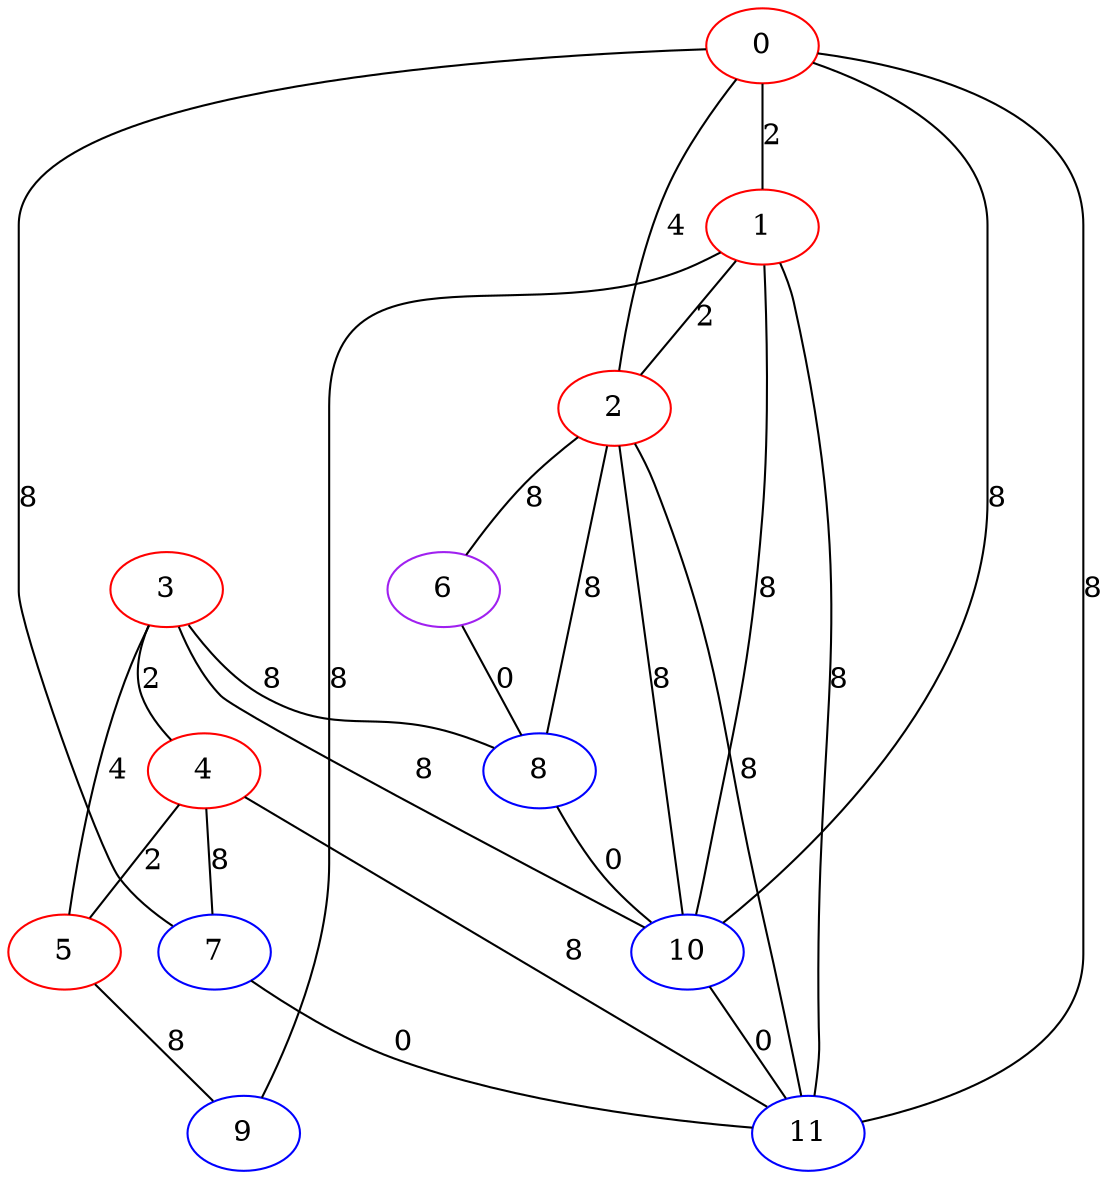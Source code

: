 graph "" {
0 [color=red, weight=1];
1 [color=red, weight=1];
2 [color=red, weight=1];
3 [color=red, weight=1];
4 [color=red, weight=1];
5 [color=red, weight=1];
6 [color=purple, weight=4];
7 [color=blue, weight=3];
8 [color=blue, weight=3];
9 [color=blue, weight=3];
10 [color=blue, weight=3];
11 [color=blue, weight=3];
0 -- 1  [key=0, label=2];
0 -- 2  [key=0, label=4];
0 -- 11  [key=0, label=8];
0 -- 10  [key=0, label=8];
0 -- 7  [key=0, label=8];
1 -- 9  [key=0, label=8];
1 -- 2  [key=0, label=2];
1 -- 11  [key=0, label=8];
1 -- 10  [key=0, label=8];
2 -- 6  [key=0, label=8];
2 -- 8  [key=0, label=8];
2 -- 10  [key=0, label=8];
2 -- 11  [key=0, label=8];
3 -- 8  [key=0, label=8];
3 -- 10  [key=0, label=8];
3 -- 4  [key=0, label=2];
3 -- 5  [key=0, label=4];
4 -- 11  [key=0, label=8];
4 -- 5  [key=0, label=2];
4 -- 7  [key=0, label=8];
5 -- 9  [key=0, label=8];
6 -- 8  [key=0, label=0];
7 -- 11  [key=0, label=0];
8 -- 10  [key=0, label=0];
10 -- 11  [key=0, label=0];
}
